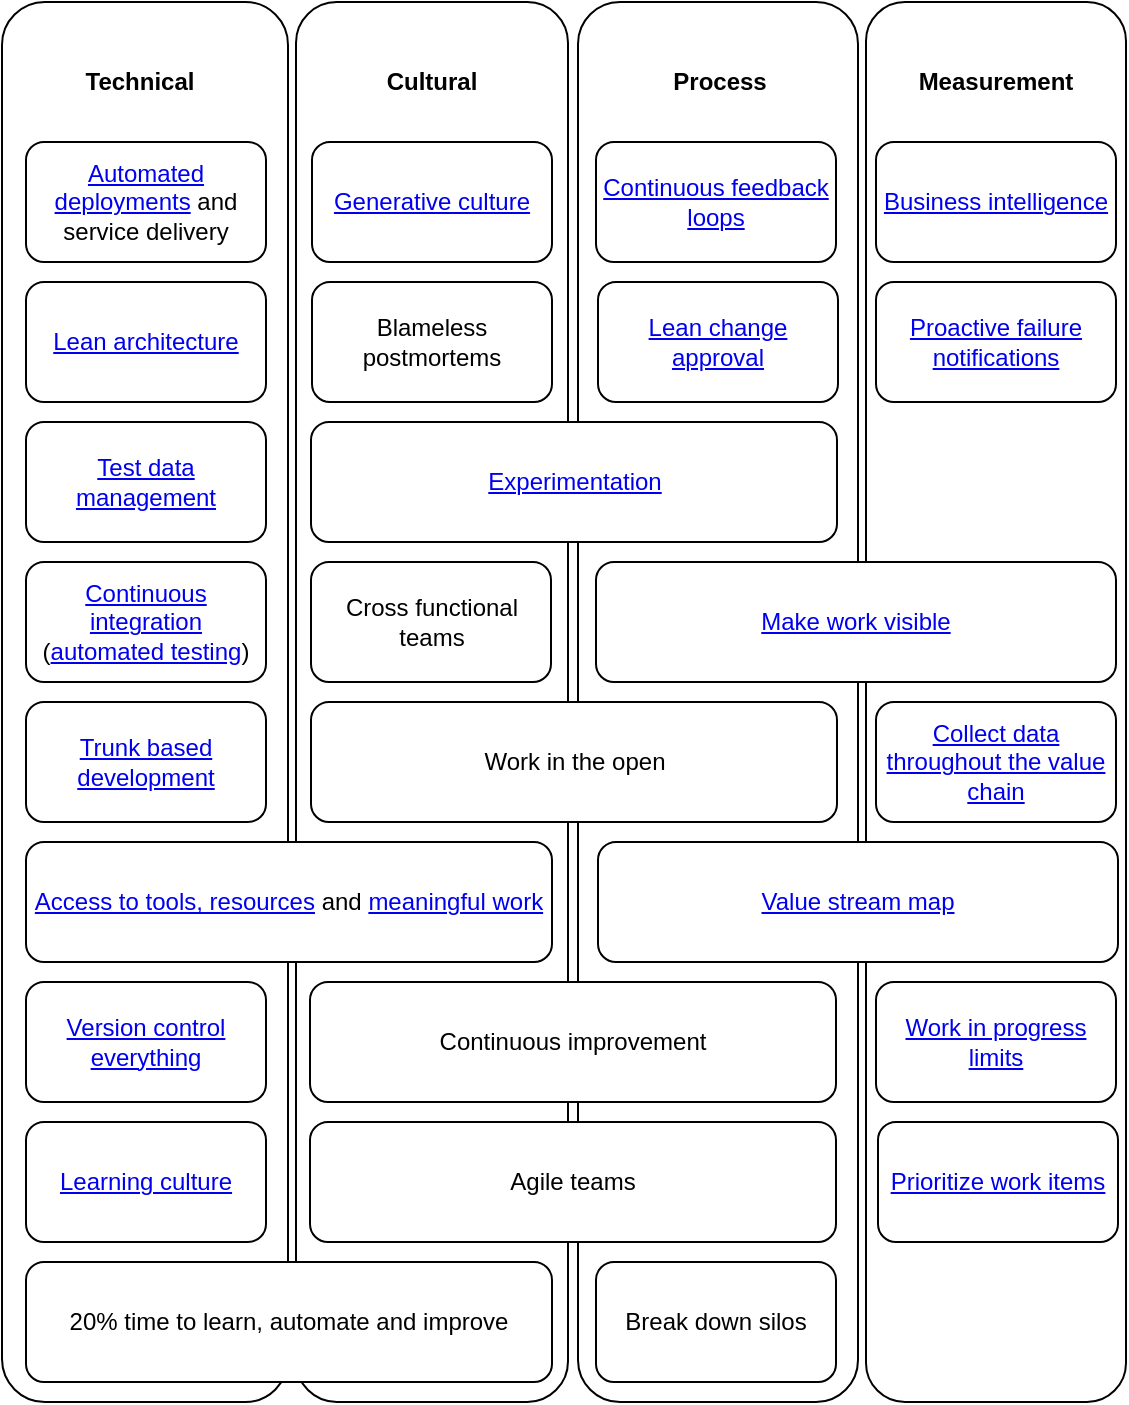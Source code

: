 <?xml version="1.0" encoding="UTF-8"?>
<mxfile version="12.1.9" pages="1">
  <diagram id="-bk_C6BWtBluzct1Dt5Y" name="Page-1">
    <mxGraphModel dx="1408" dy="772" grid="1" gridSize="10" guides="1" tooltips="1" connect="1" arrows="1" fold="1" page="1" pageScale="1" pageWidth="850" pageHeight="1100" math="0" shadow="0">
      <root>
        <mxCell id="0"/>
        <mxCell id="1" parent="0"/>
        <mxCell id="78hapkpqb7R9faJW3Deu-1" value="" style="rounded=1;whiteSpace=wrap;html=1;fontStyle=1" parent="1" vertex="1">
          <mxGeometry x="287" y="80" width="136" height="700" as="geometry"/>
        </mxCell>
        <mxCell id="78hapkpqb7R9faJW3Deu-2" value="" style="rounded=1;whiteSpace=wrap;html=1;fontStyle=1" parent="1" vertex="1">
          <mxGeometry x="140" y="80" width="143" height="700" as="geometry"/>
        </mxCell>
        <mxCell id="78hapkpqb7R9faJW3Deu-3" value="" style="rounded=1;whiteSpace=wrap;html=1;fontStyle=1" parent="1" vertex="1">
          <mxGeometry x="428" y="80" width="140" height="700" as="geometry"/>
        </mxCell>
        <mxCell id="78hapkpqb7R9faJW3Deu-4" value="" style="rounded=1;whiteSpace=wrap;html=1;fontStyle=1" parent="1" vertex="1">
          <mxGeometry x="572" y="80" width="130" height="700" as="geometry"/>
        </mxCell>
        <mxCell id="78hapkpqb7R9faJW3Deu-5" value="20% time to learn, automate and improve" style="rounded=1;whiteSpace=wrap;html=1;" parent="1" vertex="1">
          <mxGeometry x="152" y="710" width="263" height="60" as="geometry"/>
        </mxCell>
        <mxCell id="78hapkpqb7R9faJW3Deu-6" value="&lt;a href=&quot;https://cloud.google.com/solutions/devops/devops-tech-teams-empowered-to-choose-tools&quot;&gt;Access to tools, resources&lt;/a&gt; and &lt;a href=&quot;https://cloud.google.com/solutions/devops/devops-culture-job-satisfaction&quot;&gt;meaningful work&lt;/a&gt;" style="rounded=1;whiteSpace=wrap;html=1;" parent="1" vertex="1">
          <mxGeometry x="152" y="500" width="263" height="60" as="geometry"/>
        </mxCell>
        <mxCell id="78hapkpqb7R9faJW3Deu-7" value="Work in the open" style="rounded=1;whiteSpace=wrap;html=1;" parent="1" vertex="1">
          <mxGeometry x="294.5" y="430" width="263" height="60" as="geometry"/>
        </mxCell>
        <mxCell id="78hapkpqb7R9faJW3Deu-8" value="Agile teams" style="rounded=1;whiteSpace=wrap;html=1;" parent="1" vertex="1">
          <mxGeometry x="294" y="640" width="263" height="60" as="geometry"/>
        </mxCell>
        <mxCell id="78hapkpqb7R9faJW3Deu-9" value="&lt;a href=&quot;https://cloud.google.com/solutions/devops/devops-process-team-experimentation&quot;&gt;Experimentation&lt;/a&gt;" style="rounded=1;whiteSpace=wrap;html=1;" parent="1" vertex="1">
          <mxGeometry x="294.5" y="290" width="263" height="60" as="geometry"/>
        </mxCell>
        <mxCell id="78hapkpqb7R9faJW3Deu-10" value="&lt;a href=&quot;https://cloud.google.com/solutions/devops/devops-measurement-monitoring-systems&quot;&gt;Business intelligence&lt;/a&gt;" style="rounded=1;whiteSpace=wrap;html=1;" parent="1" vertex="1">
          <mxGeometry x="577" y="150" width="120" height="60" as="geometry"/>
        </mxCell>
        <mxCell id="78hapkpqb7R9faJW3Deu-11" value="&lt;a href=&quot;https://cloud.google.com/solutions/devops/devops-measurement-proactive-failure-notification&quot;&gt;Proactive failure notifications&lt;/a&gt;" style="rounded=1;whiteSpace=wrap;html=1;" parent="1" vertex="1">
          <mxGeometry x="577" y="220" width="120" height="60" as="geometry"/>
        </mxCell>
        <mxCell id="78hapkpqb7R9faJW3Deu-12" value="&lt;a href=&quot;https://cloud.google.com/solutions/devops/devops-measurement-wip-limits&quot;&gt;Work in progress limits&lt;/a&gt;" style="rounded=1;whiteSpace=wrap;html=1;" parent="1" vertex="1">
          <mxGeometry x="577" y="570" width="120" height="60" as="geometry"/>
        </mxCell>
        <mxCell id="78hapkpqb7R9faJW3Deu-13" value="Continuous improvement" style="rounded=1;whiteSpace=wrap;html=1;" parent="1" vertex="1">
          <mxGeometry x="294" y="570" width="263" height="60" as="geometry"/>
        </mxCell>
        <mxCell id="78hapkpqb7R9faJW3Deu-14" value="&lt;a href=&quot;https://cloud.google.com/solutions/devops/devops-tech-deployment-automation&quot;&gt;Automated deployments&lt;/a&gt; and service delivery" style="rounded=1;whiteSpace=wrap;html=1;" parent="1" vertex="1">
          <mxGeometry x="152" y="150" width="120" height="60" as="geometry"/>
        </mxCell>
        <mxCell id="78hapkpqb7R9faJW3Deu-15" value="&lt;a href=&quot;https://cloud.google.com/solutions/devops/devops-tech-continuous-integration&quot;&gt;Continuous integration&lt;/a&gt; (&lt;a href=&quot;https://cloud.google.com/solutions/devops/devops-tech-test-automation&quot;&gt;automated testing&lt;/a&gt;)" style="rounded=1;whiteSpace=wrap;html=1;" parent="1" vertex="1">
          <mxGeometry x="152" y="360" width="120" height="60" as="geometry"/>
        </mxCell>
        <mxCell id="78hapkpqb7R9faJW3Deu-16" value="&lt;a href=&quot;https://cloud.google.com/solutions/devops/devops-tech-test-data-management&quot;&gt;Test data management&lt;/a&gt;" style="rounded=1;whiteSpace=wrap;html=1;" parent="1" vertex="1">
          <mxGeometry x="152" y="290" width="120" height="60" as="geometry"/>
        </mxCell>
        <mxCell id="78hapkpqb7R9faJW3Deu-17" value="&lt;a href=&quot;https://cloud.google.com/solutions/devops/devops-tech-trunk-based-development&quot;&gt;Trunk based development&lt;/a&gt;" style="rounded=1;whiteSpace=wrap;html=1;" parent="1" vertex="1">
          <mxGeometry x="152" y="430" width="120" height="60" as="geometry"/>
        </mxCell>
        <mxCell id="78hapkpqb7R9faJW3Deu-18" value="&lt;a href=&quot;https://cloud.google.com/solutions/devops/devops-tech-version-control&quot;&gt;Version control everything&lt;/a&gt;" style="rounded=1;whiteSpace=wrap;html=1;" parent="1" vertex="1">
          <mxGeometry x="152" y="570" width="120" height="60" as="geometry"/>
        </mxCell>
        <mxCell id="78hapkpqb7R9faJW3Deu-19" value="Cross functional teams" style="rounded=1;whiteSpace=wrap;html=1;" parent="1" vertex="1">
          <mxGeometry x="294.5" y="360" width="120" height="60" as="geometry"/>
        </mxCell>
        <mxCell id="78hapkpqb7R9faJW3Deu-20" value="Break down silos" style="rounded=1;whiteSpace=wrap;html=1;" parent="1" vertex="1">
          <mxGeometry x="437" y="710" width="120" height="60" as="geometry"/>
        </mxCell>
        <mxCell id="78hapkpqb7R9faJW3Deu-21" value="&lt;a href=&quot;https://cloud.google.com/solutions/devops/devops-process-customer-feedback&quot;&gt;Continuous feedback loops&lt;/a&gt;" style="rounded=1;whiteSpace=wrap;html=1;" parent="1" vertex="1">
          <mxGeometry x="437" y="150" width="120" height="60" as="geometry"/>
        </mxCell>
        <mxCell id="78hapkpqb7R9faJW3Deu-22" value="&lt;a href=&quot;https://cloud.google.com/solutions/devops/devops-process-work-visibility-in-value-stream&quot;&gt;Value stream map&lt;/a&gt;" style="rounded=1;whiteSpace=wrap;html=1;" parent="1" vertex="1">
          <mxGeometry x="438" y="500" width="260" height="60" as="geometry"/>
        </mxCell>
        <mxCell id="78hapkpqb7R9faJW3Deu-23" value="&lt;a href=&quot;https://cloud.google.com/solutions/devops/devops-measurement-visual-management&quot;&gt;Make work visible&lt;/a&gt;" style="rounded=1;whiteSpace=wrap;html=1;" parent="1" vertex="1">
          <mxGeometry x="437" y="360" width="260" height="60" as="geometry"/>
        </mxCell>
        <mxCell id="78hapkpqb7R9faJW3Deu-24" value="&lt;a href=&quot;https://cloud.google.com/solutions/devops/devops-tech-architecture&quot;&gt;Lean architecture&lt;/a&gt;" style="rounded=1;whiteSpace=wrap;html=1;" parent="1" vertex="1">
          <mxGeometry x="152" y="220" width="120" height="60" as="geometry"/>
        </mxCell>
        <mxCell id="78hapkpqb7R9faJW3Deu-25" value="&lt;a href=&quot;https://cloud.google.com/solutions/devops/devops-culture-westrum-organizational-culture&quot;&gt;Generative culture&lt;/a&gt;" style="rounded=1;whiteSpace=wrap;html=1;" parent="1" vertex="1">
          <mxGeometry x="295" y="150" width="120" height="60" as="geometry"/>
        </mxCell>
        <mxCell id="78hapkpqb7R9faJW3Deu-26" value="&lt;a href=&quot;https://cloud.google.com/solutions/devops/devops-process-streamlining-change-approval&quot;&gt;Lean change approval&lt;/a&gt;" style="rounded=1;whiteSpace=wrap;html=1;" parent="1" vertex="1">
          <mxGeometry x="438" y="220" width="120" height="60" as="geometry"/>
        </mxCell>
        <mxCell id="78hapkpqb7R9faJW3Deu-27" value="Blameless postmortems" style="rounded=1;whiteSpace=wrap;html=1;" parent="1" vertex="1">
          <mxGeometry x="295" y="220" width="120" height="60" as="geometry"/>
        </mxCell>
        <mxCell id="78hapkpqb7R9faJW3Deu-28" value="&lt;a href=&quot;https://cloud.google.com/solutions/devops/devops-measurement-monitoring-systems&quot;&gt;Collect data throughout the value chain&lt;/a&gt;" style="rounded=1;whiteSpace=wrap;html=1;" parent="1" vertex="1">
          <mxGeometry x="577" y="430" width="120" height="60" as="geometry"/>
        </mxCell>
        <mxCell id="78hapkpqb7R9faJW3Deu-29" value="&lt;a href=&quot;https://cloud.google.com/solutions/devops/devops-process-working-in-small-batches&quot;&gt;Prioritize work items&lt;/a&gt;" style="rounded=1;whiteSpace=wrap;html=1;" parent="1" vertex="1">
          <mxGeometry x="578" y="640" width="120" height="60" as="geometry"/>
        </mxCell>
        <mxCell id="78hapkpqb7R9faJW3Deu-30" value="&lt;b&gt;Technical&lt;/b&gt;" style="text;html=1;strokeColor=none;fillColor=none;align=center;verticalAlign=middle;whiteSpace=wrap;rounded=0;" parent="1" vertex="1">
          <mxGeometry x="164" y="110" width="90" height="20" as="geometry"/>
        </mxCell>
        <mxCell id="78hapkpqb7R9faJW3Deu-31" value="&lt;b&gt;Cultural&lt;/b&gt;" style="text;html=1;strokeColor=none;fillColor=none;align=center;verticalAlign=middle;whiteSpace=wrap;rounded=0;" parent="1" vertex="1">
          <mxGeometry x="335" y="110" width="40" height="20" as="geometry"/>
        </mxCell>
        <mxCell id="78hapkpqb7R9faJW3Deu-32" value="&lt;div&gt;&lt;b&gt;Process&lt;/b&gt;&lt;/div&gt;" style="text;html=1;strokeColor=none;fillColor=none;align=center;verticalAlign=middle;whiteSpace=wrap;rounded=0;" parent="1" vertex="1">
          <mxGeometry x="479" y="110" width="40" height="20" as="geometry"/>
        </mxCell>
        <mxCell id="78hapkpqb7R9faJW3Deu-33" value="&lt;b&gt;Measurement&lt;/b&gt;" style="text;html=1;strokeColor=none;fillColor=none;align=center;verticalAlign=middle;whiteSpace=wrap;rounded=0;" parent="1" vertex="1">
          <mxGeometry x="617" y="110" width="40" height="20" as="geometry"/>
        </mxCell>
        <mxCell id="J1eTKJzRUmr2SgCcCviv-1" value="&lt;a href=&quot;https://cloud.google.com/solutions/devops/devops-culture-learning-culture&quot;&gt;Learning culture&lt;/a&gt;" style="rounded=1;whiteSpace=wrap;html=1;" vertex="1" parent="1">
          <mxGeometry x="152" y="640" width="120" height="60" as="geometry"/>
        </mxCell>
      </root>
    </mxGraphModel>
  </diagram>
</mxfile>
